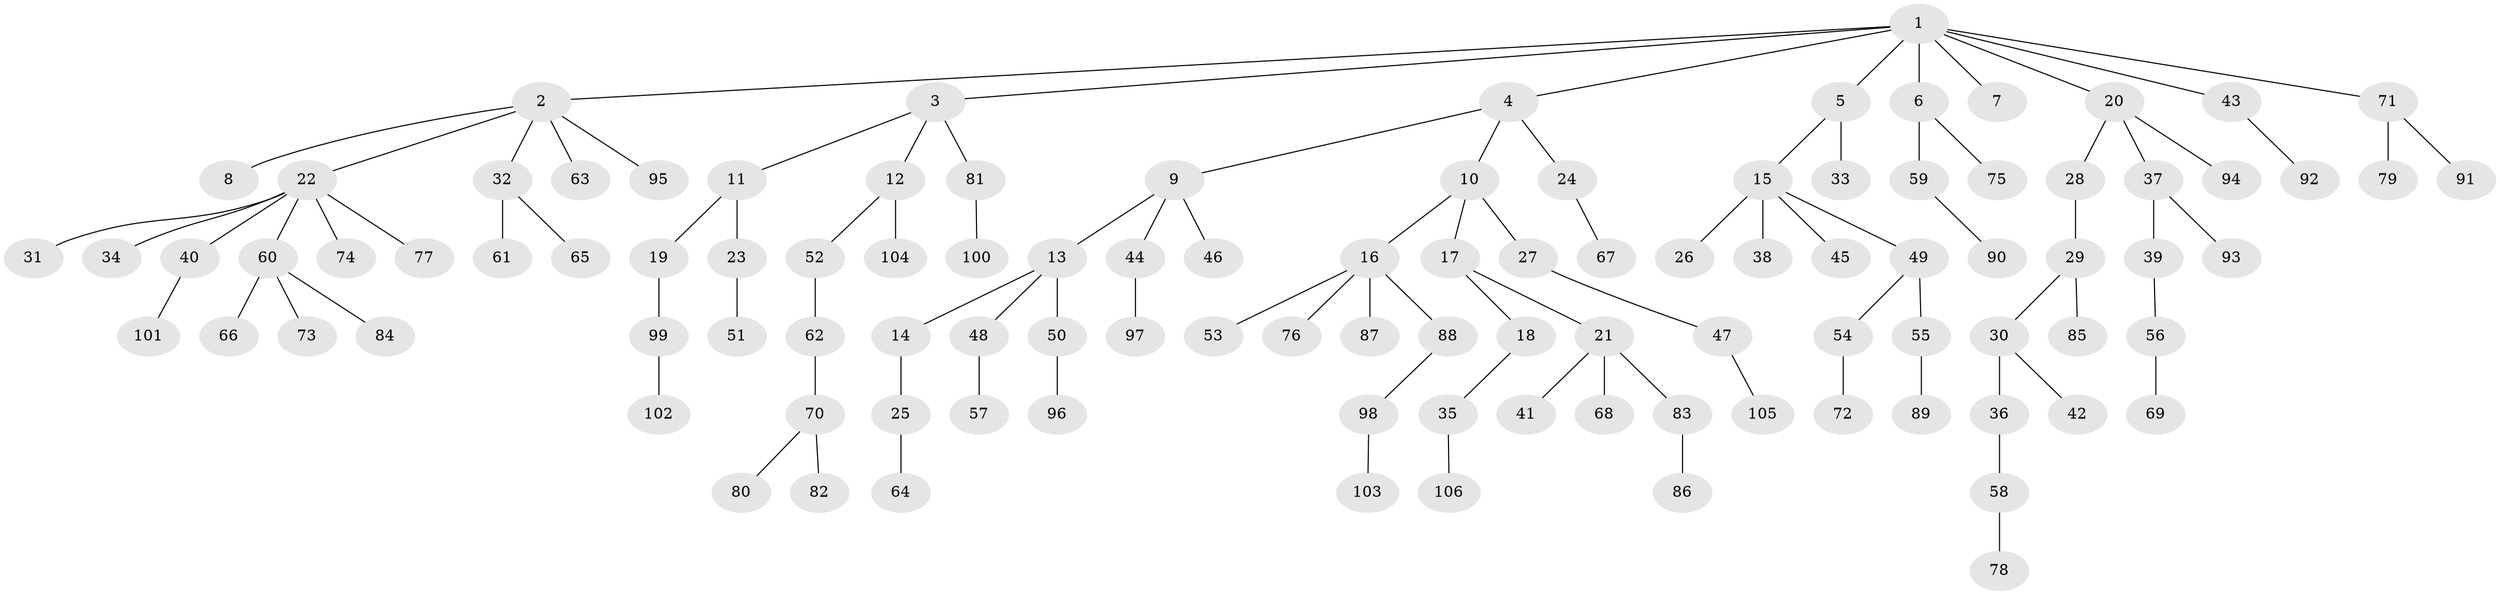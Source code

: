 // Generated by graph-tools (version 1.1) at 2025/11/02/27/25 16:11:26]
// undirected, 106 vertices, 105 edges
graph export_dot {
graph [start="1"]
  node [color=gray90,style=filled];
  1;
  2;
  3;
  4;
  5;
  6;
  7;
  8;
  9;
  10;
  11;
  12;
  13;
  14;
  15;
  16;
  17;
  18;
  19;
  20;
  21;
  22;
  23;
  24;
  25;
  26;
  27;
  28;
  29;
  30;
  31;
  32;
  33;
  34;
  35;
  36;
  37;
  38;
  39;
  40;
  41;
  42;
  43;
  44;
  45;
  46;
  47;
  48;
  49;
  50;
  51;
  52;
  53;
  54;
  55;
  56;
  57;
  58;
  59;
  60;
  61;
  62;
  63;
  64;
  65;
  66;
  67;
  68;
  69;
  70;
  71;
  72;
  73;
  74;
  75;
  76;
  77;
  78;
  79;
  80;
  81;
  82;
  83;
  84;
  85;
  86;
  87;
  88;
  89;
  90;
  91;
  92;
  93;
  94;
  95;
  96;
  97;
  98;
  99;
  100;
  101;
  102;
  103;
  104;
  105;
  106;
  1 -- 2;
  1 -- 3;
  1 -- 4;
  1 -- 5;
  1 -- 6;
  1 -- 7;
  1 -- 20;
  1 -- 43;
  1 -- 71;
  2 -- 8;
  2 -- 22;
  2 -- 32;
  2 -- 63;
  2 -- 95;
  3 -- 11;
  3 -- 12;
  3 -- 81;
  4 -- 9;
  4 -- 10;
  4 -- 24;
  5 -- 15;
  5 -- 33;
  6 -- 59;
  6 -- 75;
  9 -- 13;
  9 -- 44;
  9 -- 46;
  10 -- 16;
  10 -- 17;
  10 -- 27;
  11 -- 19;
  11 -- 23;
  12 -- 52;
  12 -- 104;
  13 -- 14;
  13 -- 48;
  13 -- 50;
  14 -- 25;
  15 -- 26;
  15 -- 38;
  15 -- 45;
  15 -- 49;
  16 -- 53;
  16 -- 76;
  16 -- 87;
  16 -- 88;
  17 -- 18;
  17 -- 21;
  18 -- 35;
  19 -- 99;
  20 -- 28;
  20 -- 37;
  20 -- 94;
  21 -- 41;
  21 -- 68;
  21 -- 83;
  22 -- 31;
  22 -- 34;
  22 -- 40;
  22 -- 60;
  22 -- 74;
  22 -- 77;
  23 -- 51;
  24 -- 67;
  25 -- 64;
  27 -- 47;
  28 -- 29;
  29 -- 30;
  29 -- 85;
  30 -- 36;
  30 -- 42;
  32 -- 61;
  32 -- 65;
  35 -- 106;
  36 -- 58;
  37 -- 39;
  37 -- 93;
  39 -- 56;
  40 -- 101;
  43 -- 92;
  44 -- 97;
  47 -- 105;
  48 -- 57;
  49 -- 54;
  49 -- 55;
  50 -- 96;
  52 -- 62;
  54 -- 72;
  55 -- 89;
  56 -- 69;
  58 -- 78;
  59 -- 90;
  60 -- 66;
  60 -- 73;
  60 -- 84;
  62 -- 70;
  70 -- 80;
  70 -- 82;
  71 -- 79;
  71 -- 91;
  81 -- 100;
  83 -- 86;
  88 -- 98;
  98 -- 103;
  99 -- 102;
}
